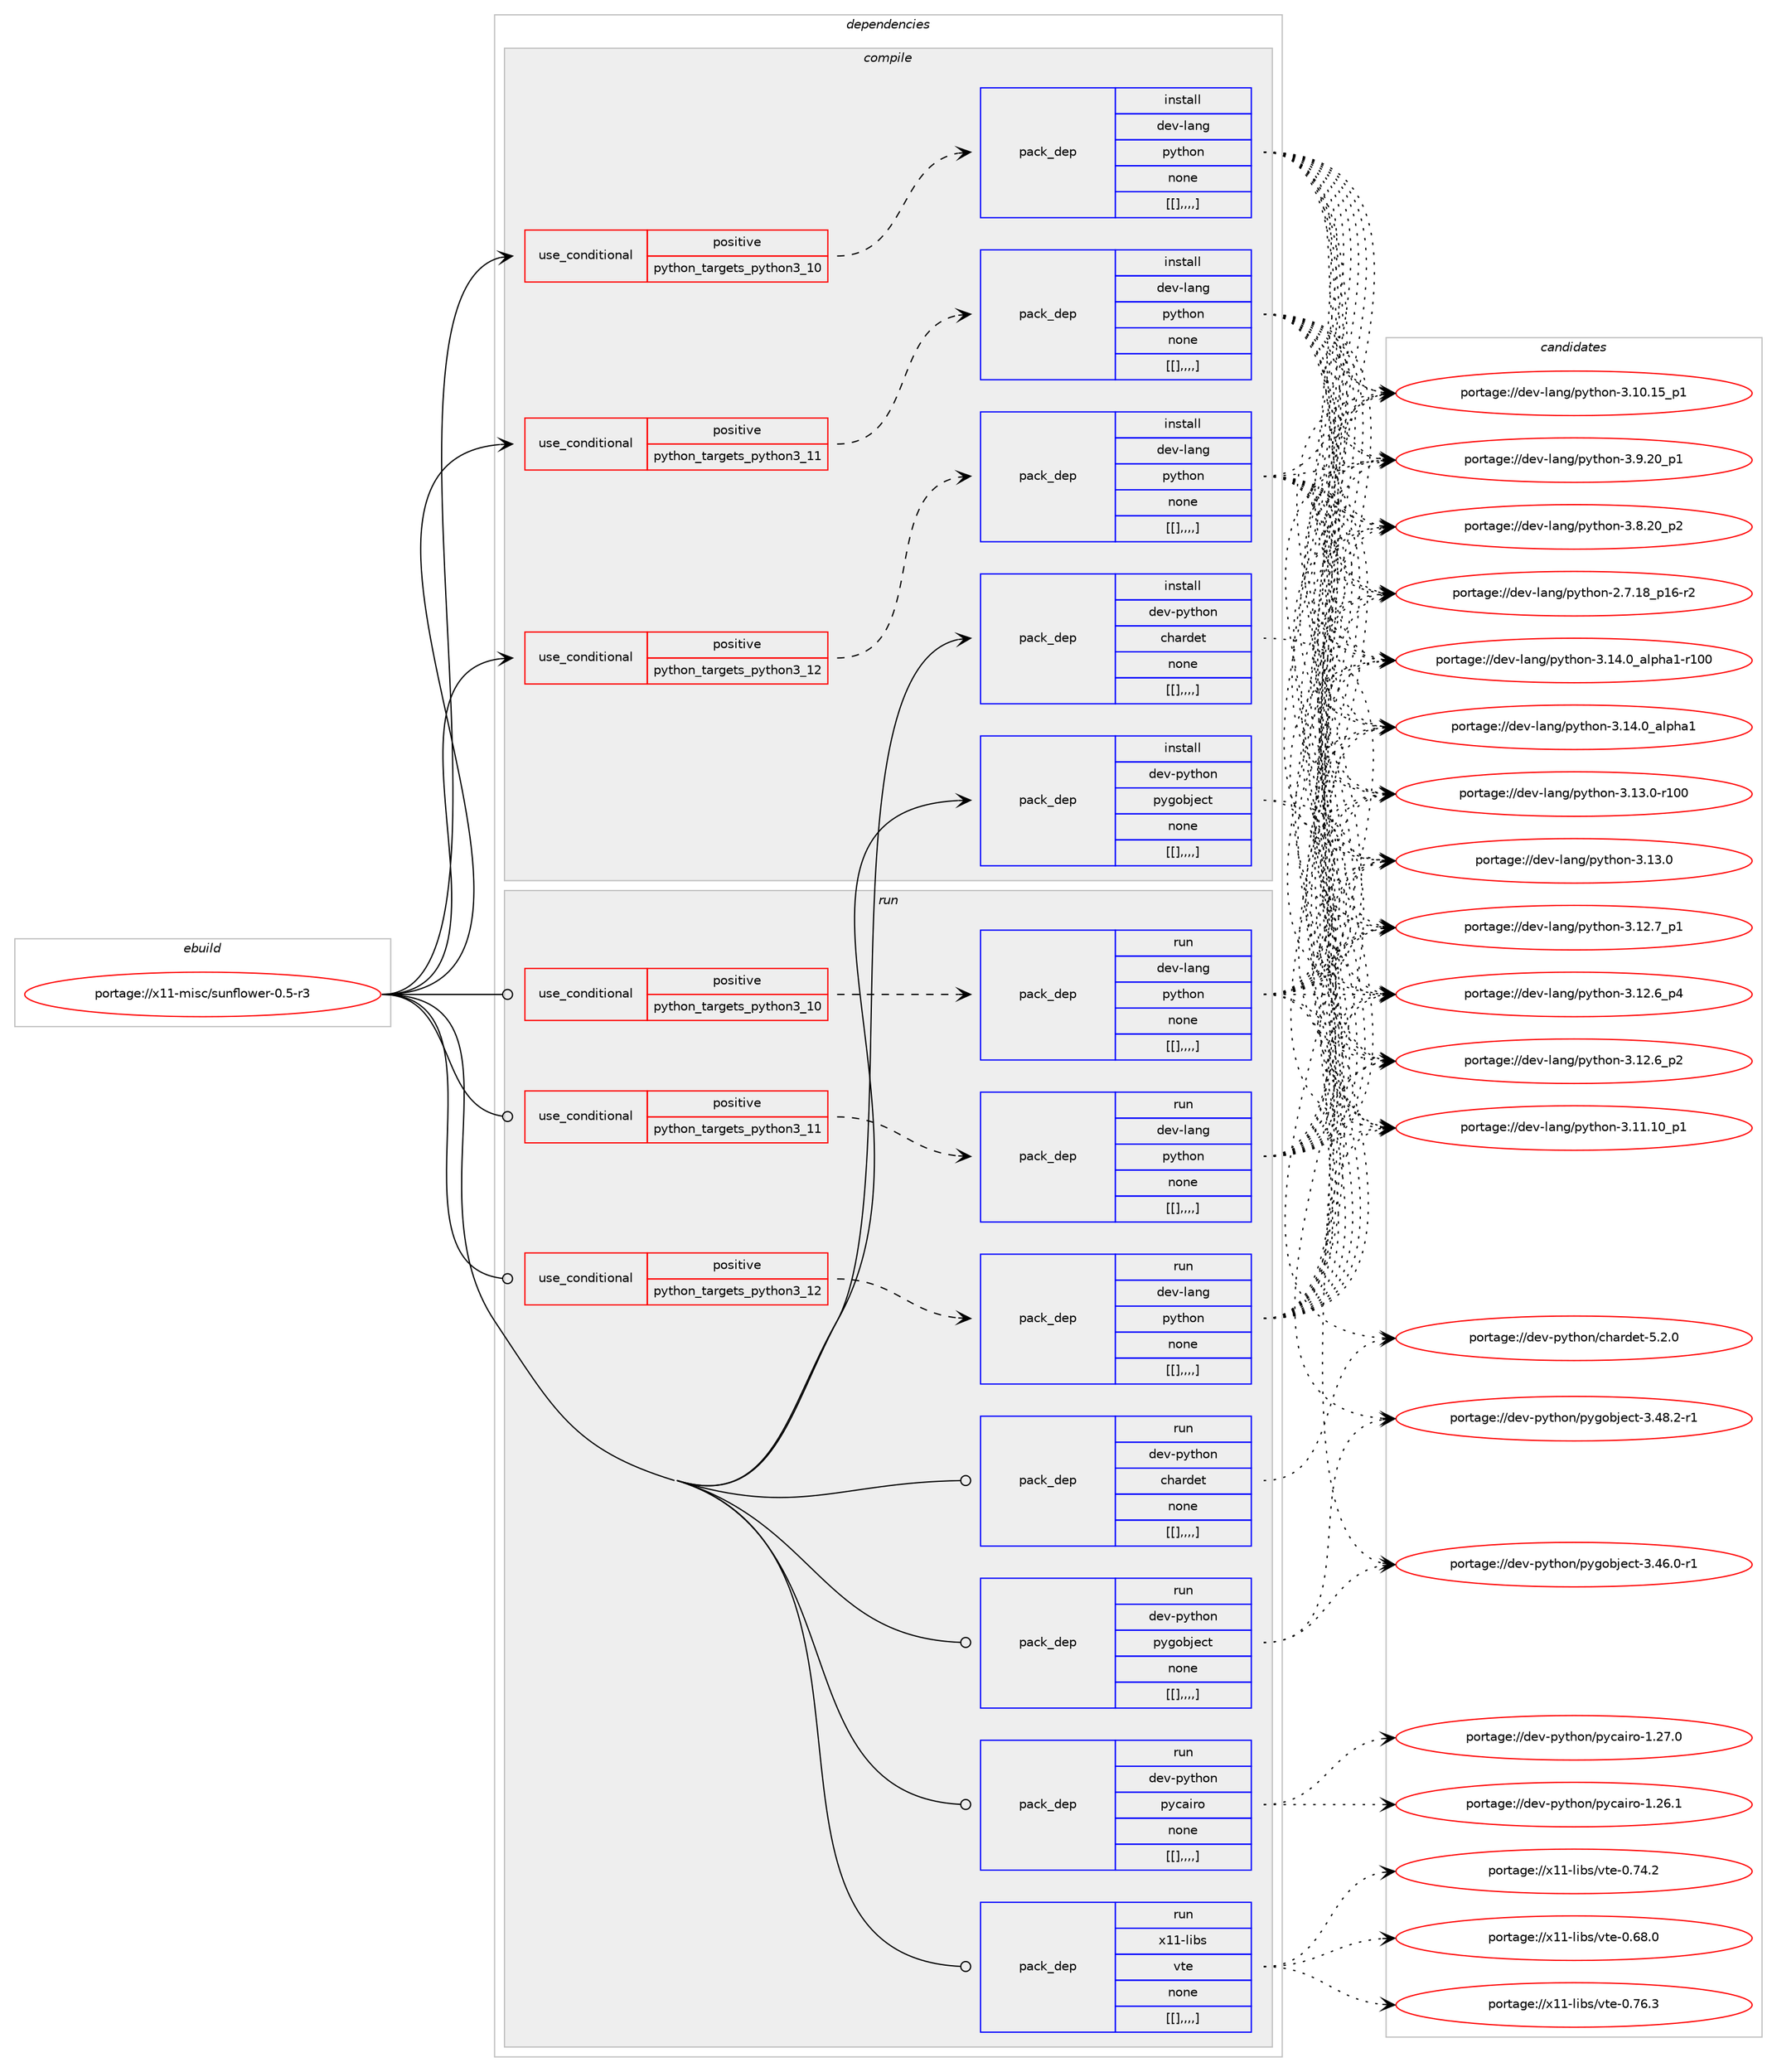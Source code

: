 digraph prolog {

# *************
# Graph options
# *************

newrank=true;
concentrate=true;
compound=true;
graph [rankdir=LR,fontname=Helvetica,fontsize=10,ranksep=1.5];#, ranksep=2.5, nodesep=0.2];
edge  [arrowhead=vee];
node  [fontname=Helvetica,fontsize=10];

# **********
# The ebuild
# **********

subgraph cluster_leftcol {
color=gray;
label=<<i>ebuild</i>>;
id [label="portage://x11-misc/sunflower-0.5-r3", color=red, width=4, href="../x11-misc/sunflower-0.5-r3.svg"];
}

# ****************
# The dependencies
# ****************

subgraph cluster_midcol {
color=gray;
label=<<i>dependencies</i>>;
subgraph cluster_compile {
fillcolor="#eeeeee";
style=filled;
label=<<i>compile</i>>;
subgraph cond129825 {
dependency487243 [label=<<TABLE BORDER="0" CELLBORDER="1" CELLSPACING="0" CELLPADDING="4"><TR><TD ROWSPAN="3" CELLPADDING="10">use_conditional</TD></TR><TR><TD>positive</TD></TR><TR><TD>python_targets_python3_10</TD></TR></TABLE>>, shape=none, color=red];
subgraph pack353775 {
dependency487276 [label=<<TABLE BORDER="0" CELLBORDER="1" CELLSPACING="0" CELLPADDING="4" WIDTH="220"><TR><TD ROWSPAN="6" CELLPADDING="30">pack_dep</TD></TR><TR><TD WIDTH="110">install</TD></TR><TR><TD>dev-lang</TD></TR><TR><TD>python</TD></TR><TR><TD>none</TD></TR><TR><TD>[[],,,,]</TD></TR></TABLE>>, shape=none, color=blue];
}
dependency487243:e -> dependency487276:w [weight=20,style="dashed",arrowhead="vee"];
}
id:e -> dependency487243:w [weight=20,style="solid",arrowhead="vee"];
subgraph cond129826 {
dependency487312 [label=<<TABLE BORDER="0" CELLBORDER="1" CELLSPACING="0" CELLPADDING="4"><TR><TD ROWSPAN="3" CELLPADDING="10">use_conditional</TD></TR><TR><TD>positive</TD></TR><TR><TD>python_targets_python3_11</TD></TR></TABLE>>, shape=none, color=red];
subgraph pack353833 {
dependency487345 [label=<<TABLE BORDER="0" CELLBORDER="1" CELLSPACING="0" CELLPADDING="4" WIDTH="220"><TR><TD ROWSPAN="6" CELLPADDING="30">pack_dep</TD></TR><TR><TD WIDTH="110">install</TD></TR><TR><TD>dev-lang</TD></TR><TR><TD>python</TD></TR><TR><TD>none</TD></TR><TR><TD>[[],,,,]</TD></TR></TABLE>>, shape=none, color=blue];
}
dependency487312:e -> dependency487345:w [weight=20,style="dashed",arrowhead="vee"];
}
id:e -> dependency487312:w [weight=20,style="solid",arrowhead="vee"];
subgraph cond129832 {
dependency487375 [label=<<TABLE BORDER="0" CELLBORDER="1" CELLSPACING="0" CELLPADDING="4"><TR><TD ROWSPAN="3" CELLPADDING="10">use_conditional</TD></TR><TR><TD>positive</TD></TR><TR><TD>python_targets_python3_12</TD></TR></TABLE>>, shape=none, color=red];
subgraph pack353891 {
dependency487414 [label=<<TABLE BORDER="0" CELLBORDER="1" CELLSPACING="0" CELLPADDING="4" WIDTH="220"><TR><TD ROWSPAN="6" CELLPADDING="30">pack_dep</TD></TR><TR><TD WIDTH="110">install</TD></TR><TR><TD>dev-lang</TD></TR><TR><TD>python</TD></TR><TR><TD>none</TD></TR><TR><TD>[[],,,,]</TD></TR></TABLE>>, shape=none, color=blue];
}
dependency487375:e -> dependency487414:w [weight=20,style="dashed",arrowhead="vee"];
}
id:e -> dependency487375:w [weight=20,style="solid",arrowhead="vee"];
subgraph pack353926 {
dependency487430 [label=<<TABLE BORDER="0" CELLBORDER="1" CELLSPACING="0" CELLPADDING="4" WIDTH="220"><TR><TD ROWSPAN="6" CELLPADDING="30">pack_dep</TD></TR><TR><TD WIDTH="110">install</TD></TR><TR><TD>dev-python</TD></TR><TR><TD>chardet</TD></TR><TR><TD>none</TD></TR><TR><TD>[[],,,,]</TD></TR></TABLE>>, shape=none, color=blue];
}
id:e -> dependency487430:w [weight=20,style="solid",arrowhead="vee"];
subgraph pack353930 {
dependency487456 [label=<<TABLE BORDER="0" CELLBORDER="1" CELLSPACING="0" CELLPADDING="4" WIDTH="220"><TR><TD ROWSPAN="6" CELLPADDING="30">pack_dep</TD></TR><TR><TD WIDTH="110">install</TD></TR><TR><TD>dev-python</TD></TR><TR><TD>pygobject</TD></TR><TR><TD>none</TD></TR><TR><TD>[[],,,,]</TD></TR></TABLE>>, shape=none, color=blue];
}
id:e -> dependency487456:w [weight=20,style="solid",arrowhead="vee"];
}
subgraph cluster_compileandrun {
fillcolor="#eeeeee";
style=filled;
label=<<i>compile and run</i>>;
}
subgraph cluster_run {
fillcolor="#eeeeee";
style=filled;
label=<<i>run</i>>;
subgraph cond129844 {
dependency487472 [label=<<TABLE BORDER="0" CELLBORDER="1" CELLSPACING="0" CELLPADDING="4"><TR><TD ROWSPAN="3" CELLPADDING="10">use_conditional</TD></TR><TR><TD>positive</TD></TR><TR><TD>python_targets_python3_10</TD></TR></TABLE>>, shape=none, color=red];
subgraph pack353991 {
dependency487529 [label=<<TABLE BORDER="0" CELLBORDER="1" CELLSPACING="0" CELLPADDING="4" WIDTH="220"><TR><TD ROWSPAN="6" CELLPADDING="30">pack_dep</TD></TR><TR><TD WIDTH="110">run</TD></TR><TR><TD>dev-lang</TD></TR><TR><TD>python</TD></TR><TR><TD>none</TD></TR><TR><TD>[[],,,,]</TD></TR></TABLE>>, shape=none, color=blue];
}
dependency487472:e -> dependency487529:w [weight=20,style="dashed",arrowhead="vee"];
}
id:e -> dependency487472:w [weight=20,style="solid",arrowhead="odot"];
subgraph cond129853 {
dependency487598 [label=<<TABLE BORDER="0" CELLBORDER="1" CELLSPACING="0" CELLPADDING="4"><TR><TD ROWSPAN="3" CELLPADDING="10">use_conditional</TD></TR><TR><TD>positive</TD></TR><TR><TD>python_targets_python3_11</TD></TR></TABLE>>, shape=none, color=red];
subgraph pack354069 {
dependency487610 [label=<<TABLE BORDER="0" CELLBORDER="1" CELLSPACING="0" CELLPADDING="4" WIDTH="220"><TR><TD ROWSPAN="6" CELLPADDING="30">pack_dep</TD></TR><TR><TD WIDTH="110">run</TD></TR><TR><TD>dev-lang</TD></TR><TR><TD>python</TD></TR><TR><TD>none</TD></TR><TR><TD>[[],,,,]</TD></TR></TABLE>>, shape=none, color=blue];
}
dependency487598:e -> dependency487610:w [weight=20,style="dashed",arrowhead="vee"];
}
id:e -> dependency487598:w [weight=20,style="solid",arrowhead="odot"];
subgraph cond129871 {
dependency487676 [label=<<TABLE BORDER="0" CELLBORDER="1" CELLSPACING="0" CELLPADDING="4"><TR><TD ROWSPAN="3" CELLPADDING="10">use_conditional</TD></TR><TR><TD>positive</TD></TR><TR><TD>python_targets_python3_12</TD></TR></TABLE>>, shape=none, color=red];
subgraph pack354140 {
dependency487679 [label=<<TABLE BORDER="0" CELLBORDER="1" CELLSPACING="0" CELLPADDING="4" WIDTH="220"><TR><TD ROWSPAN="6" CELLPADDING="30">pack_dep</TD></TR><TR><TD WIDTH="110">run</TD></TR><TR><TD>dev-lang</TD></TR><TR><TD>python</TD></TR><TR><TD>none</TD></TR><TR><TD>[[],,,,]</TD></TR></TABLE>>, shape=none, color=blue];
}
dependency487676:e -> dependency487679:w [weight=20,style="dashed",arrowhead="vee"];
}
id:e -> dependency487676:w [weight=20,style="solid",arrowhead="odot"];
subgraph pack354157 {
dependency487701 [label=<<TABLE BORDER="0" CELLBORDER="1" CELLSPACING="0" CELLPADDING="4" WIDTH="220"><TR><TD ROWSPAN="6" CELLPADDING="30">pack_dep</TD></TR><TR><TD WIDTH="110">run</TD></TR><TR><TD>dev-python</TD></TR><TR><TD>chardet</TD></TR><TR><TD>none</TD></TR><TR><TD>[[],,,,]</TD></TR></TABLE>>, shape=none, color=blue];
}
id:e -> dependency487701:w [weight=20,style="solid",arrowhead="odot"];
subgraph pack354179 {
dependency487722 [label=<<TABLE BORDER="0" CELLBORDER="1" CELLSPACING="0" CELLPADDING="4" WIDTH="220"><TR><TD ROWSPAN="6" CELLPADDING="30">pack_dep</TD></TR><TR><TD WIDTH="110">run</TD></TR><TR><TD>dev-python</TD></TR><TR><TD>pycairo</TD></TR><TR><TD>none</TD></TR><TR><TD>[[],,,,]</TD></TR></TABLE>>, shape=none, color=blue];
}
id:e -> dependency487722:w [weight=20,style="solid",arrowhead="odot"];
subgraph pack354201 {
dependency487781 [label=<<TABLE BORDER="0" CELLBORDER="1" CELLSPACING="0" CELLPADDING="4" WIDTH="220"><TR><TD ROWSPAN="6" CELLPADDING="30">pack_dep</TD></TR><TR><TD WIDTH="110">run</TD></TR><TR><TD>dev-python</TD></TR><TR><TD>pygobject</TD></TR><TR><TD>none</TD></TR><TR><TD>[[],,,,]</TD></TR></TABLE>>, shape=none, color=blue];
}
id:e -> dependency487781:w [weight=20,style="solid",arrowhead="odot"];
subgraph pack354240 {
dependency487834 [label=<<TABLE BORDER="0" CELLBORDER="1" CELLSPACING="0" CELLPADDING="4" WIDTH="220"><TR><TD ROWSPAN="6" CELLPADDING="30">pack_dep</TD></TR><TR><TD WIDTH="110">run</TD></TR><TR><TD>x11-libs</TD></TR><TR><TD>vte</TD></TR><TR><TD>none</TD></TR><TR><TD>[[],,,,]</TD></TR></TABLE>>, shape=none, color=blue];
}
id:e -> dependency487834:w [weight=20,style="solid",arrowhead="odot"];
}
}

# **************
# The candidates
# **************

subgraph cluster_choices {
rank=same;
color=gray;
label=<<i>candidates</i>>;

subgraph choice353788 {
color=black;
nodesep=1;
choice100101118451089711010347112121116104111110455146495246489597108112104974945114494848 [label="portage://dev-lang/python-3.14.0_alpha1-r100", color=red, width=4,href="../dev-lang/python-3.14.0_alpha1-r100.svg"];
choice1001011184510897110103471121211161041111104551464952464895971081121049749 [label="portage://dev-lang/python-3.14.0_alpha1", color=red, width=4,href="../dev-lang/python-3.14.0_alpha1.svg"];
choice1001011184510897110103471121211161041111104551464951464845114494848 [label="portage://dev-lang/python-3.13.0-r100", color=red, width=4,href="../dev-lang/python-3.13.0-r100.svg"];
choice10010111845108971101034711212111610411111045514649514648 [label="portage://dev-lang/python-3.13.0", color=red, width=4,href="../dev-lang/python-3.13.0.svg"];
choice100101118451089711010347112121116104111110455146495046559511249 [label="portage://dev-lang/python-3.12.7_p1", color=red, width=4,href="../dev-lang/python-3.12.7_p1.svg"];
choice100101118451089711010347112121116104111110455146495046549511252 [label="portage://dev-lang/python-3.12.6_p4", color=red, width=4,href="../dev-lang/python-3.12.6_p4.svg"];
choice100101118451089711010347112121116104111110455146495046549511250 [label="portage://dev-lang/python-3.12.6_p2", color=red, width=4,href="../dev-lang/python-3.12.6_p2.svg"];
choice10010111845108971101034711212111610411111045514649494649489511249 [label="portage://dev-lang/python-3.11.10_p1", color=red, width=4,href="../dev-lang/python-3.11.10_p1.svg"];
choice10010111845108971101034711212111610411111045514649484649539511249 [label="portage://dev-lang/python-3.10.15_p1", color=red, width=4,href="../dev-lang/python-3.10.15_p1.svg"];
choice100101118451089711010347112121116104111110455146574650489511249 [label="portage://dev-lang/python-3.9.20_p1", color=red, width=4,href="../dev-lang/python-3.9.20_p1.svg"];
choice100101118451089711010347112121116104111110455146564650489511250 [label="portage://dev-lang/python-3.8.20_p2", color=red, width=4,href="../dev-lang/python-3.8.20_p2.svg"];
choice100101118451089711010347112121116104111110455046554649569511249544511450 [label="portage://dev-lang/python-2.7.18_p16-r2", color=red, width=4,href="../dev-lang/python-2.7.18_p16-r2.svg"];
dependency487276:e -> choice100101118451089711010347112121116104111110455146495246489597108112104974945114494848:w [style=dotted,weight="100"];
dependency487276:e -> choice1001011184510897110103471121211161041111104551464952464895971081121049749:w [style=dotted,weight="100"];
dependency487276:e -> choice1001011184510897110103471121211161041111104551464951464845114494848:w [style=dotted,weight="100"];
dependency487276:e -> choice10010111845108971101034711212111610411111045514649514648:w [style=dotted,weight="100"];
dependency487276:e -> choice100101118451089711010347112121116104111110455146495046559511249:w [style=dotted,weight="100"];
dependency487276:e -> choice100101118451089711010347112121116104111110455146495046549511252:w [style=dotted,weight="100"];
dependency487276:e -> choice100101118451089711010347112121116104111110455146495046549511250:w [style=dotted,weight="100"];
dependency487276:e -> choice10010111845108971101034711212111610411111045514649494649489511249:w [style=dotted,weight="100"];
dependency487276:e -> choice10010111845108971101034711212111610411111045514649484649539511249:w [style=dotted,weight="100"];
dependency487276:e -> choice100101118451089711010347112121116104111110455146574650489511249:w [style=dotted,weight="100"];
dependency487276:e -> choice100101118451089711010347112121116104111110455146564650489511250:w [style=dotted,weight="100"];
dependency487276:e -> choice100101118451089711010347112121116104111110455046554649569511249544511450:w [style=dotted,weight="100"];
}
subgraph choice353850 {
color=black;
nodesep=1;
choice100101118451089711010347112121116104111110455146495246489597108112104974945114494848 [label="portage://dev-lang/python-3.14.0_alpha1-r100", color=red, width=4,href="../dev-lang/python-3.14.0_alpha1-r100.svg"];
choice1001011184510897110103471121211161041111104551464952464895971081121049749 [label="portage://dev-lang/python-3.14.0_alpha1", color=red, width=4,href="../dev-lang/python-3.14.0_alpha1.svg"];
choice1001011184510897110103471121211161041111104551464951464845114494848 [label="portage://dev-lang/python-3.13.0-r100", color=red, width=4,href="../dev-lang/python-3.13.0-r100.svg"];
choice10010111845108971101034711212111610411111045514649514648 [label="portage://dev-lang/python-3.13.0", color=red, width=4,href="../dev-lang/python-3.13.0.svg"];
choice100101118451089711010347112121116104111110455146495046559511249 [label="portage://dev-lang/python-3.12.7_p1", color=red, width=4,href="../dev-lang/python-3.12.7_p1.svg"];
choice100101118451089711010347112121116104111110455146495046549511252 [label="portage://dev-lang/python-3.12.6_p4", color=red, width=4,href="../dev-lang/python-3.12.6_p4.svg"];
choice100101118451089711010347112121116104111110455146495046549511250 [label="portage://dev-lang/python-3.12.6_p2", color=red, width=4,href="../dev-lang/python-3.12.6_p2.svg"];
choice10010111845108971101034711212111610411111045514649494649489511249 [label="portage://dev-lang/python-3.11.10_p1", color=red, width=4,href="../dev-lang/python-3.11.10_p1.svg"];
choice10010111845108971101034711212111610411111045514649484649539511249 [label="portage://dev-lang/python-3.10.15_p1", color=red, width=4,href="../dev-lang/python-3.10.15_p1.svg"];
choice100101118451089711010347112121116104111110455146574650489511249 [label="portage://dev-lang/python-3.9.20_p1", color=red, width=4,href="../dev-lang/python-3.9.20_p1.svg"];
choice100101118451089711010347112121116104111110455146564650489511250 [label="portage://dev-lang/python-3.8.20_p2", color=red, width=4,href="../dev-lang/python-3.8.20_p2.svg"];
choice100101118451089711010347112121116104111110455046554649569511249544511450 [label="portage://dev-lang/python-2.7.18_p16-r2", color=red, width=4,href="../dev-lang/python-2.7.18_p16-r2.svg"];
dependency487345:e -> choice100101118451089711010347112121116104111110455146495246489597108112104974945114494848:w [style=dotted,weight="100"];
dependency487345:e -> choice1001011184510897110103471121211161041111104551464952464895971081121049749:w [style=dotted,weight="100"];
dependency487345:e -> choice1001011184510897110103471121211161041111104551464951464845114494848:w [style=dotted,weight="100"];
dependency487345:e -> choice10010111845108971101034711212111610411111045514649514648:w [style=dotted,weight="100"];
dependency487345:e -> choice100101118451089711010347112121116104111110455146495046559511249:w [style=dotted,weight="100"];
dependency487345:e -> choice100101118451089711010347112121116104111110455146495046549511252:w [style=dotted,weight="100"];
dependency487345:e -> choice100101118451089711010347112121116104111110455146495046549511250:w [style=dotted,weight="100"];
dependency487345:e -> choice10010111845108971101034711212111610411111045514649494649489511249:w [style=dotted,weight="100"];
dependency487345:e -> choice10010111845108971101034711212111610411111045514649484649539511249:w [style=dotted,weight="100"];
dependency487345:e -> choice100101118451089711010347112121116104111110455146574650489511249:w [style=dotted,weight="100"];
dependency487345:e -> choice100101118451089711010347112121116104111110455146564650489511250:w [style=dotted,weight="100"];
dependency487345:e -> choice100101118451089711010347112121116104111110455046554649569511249544511450:w [style=dotted,weight="100"];
}
subgraph choice353867 {
color=black;
nodesep=1;
choice100101118451089711010347112121116104111110455146495246489597108112104974945114494848 [label="portage://dev-lang/python-3.14.0_alpha1-r100", color=red, width=4,href="../dev-lang/python-3.14.0_alpha1-r100.svg"];
choice1001011184510897110103471121211161041111104551464952464895971081121049749 [label="portage://dev-lang/python-3.14.0_alpha1", color=red, width=4,href="../dev-lang/python-3.14.0_alpha1.svg"];
choice1001011184510897110103471121211161041111104551464951464845114494848 [label="portage://dev-lang/python-3.13.0-r100", color=red, width=4,href="../dev-lang/python-3.13.0-r100.svg"];
choice10010111845108971101034711212111610411111045514649514648 [label="portage://dev-lang/python-3.13.0", color=red, width=4,href="../dev-lang/python-3.13.0.svg"];
choice100101118451089711010347112121116104111110455146495046559511249 [label="portage://dev-lang/python-3.12.7_p1", color=red, width=4,href="../dev-lang/python-3.12.7_p1.svg"];
choice100101118451089711010347112121116104111110455146495046549511252 [label="portage://dev-lang/python-3.12.6_p4", color=red, width=4,href="../dev-lang/python-3.12.6_p4.svg"];
choice100101118451089711010347112121116104111110455146495046549511250 [label="portage://dev-lang/python-3.12.6_p2", color=red, width=4,href="../dev-lang/python-3.12.6_p2.svg"];
choice10010111845108971101034711212111610411111045514649494649489511249 [label="portage://dev-lang/python-3.11.10_p1", color=red, width=4,href="../dev-lang/python-3.11.10_p1.svg"];
choice10010111845108971101034711212111610411111045514649484649539511249 [label="portage://dev-lang/python-3.10.15_p1", color=red, width=4,href="../dev-lang/python-3.10.15_p1.svg"];
choice100101118451089711010347112121116104111110455146574650489511249 [label="portage://dev-lang/python-3.9.20_p1", color=red, width=4,href="../dev-lang/python-3.9.20_p1.svg"];
choice100101118451089711010347112121116104111110455146564650489511250 [label="portage://dev-lang/python-3.8.20_p2", color=red, width=4,href="../dev-lang/python-3.8.20_p2.svg"];
choice100101118451089711010347112121116104111110455046554649569511249544511450 [label="portage://dev-lang/python-2.7.18_p16-r2", color=red, width=4,href="../dev-lang/python-2.7.18_p16-r2.svg"];
dependency487414:e -> choice100101118451089711010347112121116104111110455146495246489597108112104974945114494848:w [style=dotted,weight="100"];
dependency487414:e -> choice1001011184510897110103471121211161041111104551464952464895971081121049749:w [style=dotted,weight="100"];
dependency487414:e -> choice1001011184510897110103471121211161041111104551464951464845114494848:w [style=dotted,weight="100"];
dependency487414:e -> choice10010111845108971101034711212111610411111045514649514648:w [style=dotted,weight="100"];
dependency487414:e -> choice100101118451089711010347112121116104111110455146495046559511249:w [style=dotted,weight="100"];
dependency487414:e -> choice100101118451089711010347112121116104111110455146495046549511252:w [style=dotted,weight="100"];
dependency487414:e -> choice100101118451089711010347112121116104111110455146495046549511250:w [style=dotted,weight="100"];
dependency487414:e -> choice10010111845108971101034711212111610411111045514649494649489511249:w [style=dotted,weight="100"];
dependency487414:e -> choice10010111845108971101034711212111610411111045514649484649539511249:w [style=dotted,weight="100"];
dependency487414:e -> choice100101118451089711010347112121116104111110455146574650489511249:w [style=dotted,weight="100"];
dependency487414:e -> choice100101118451089711010347112121116104111110455146564650489511250:w [style=dotted,weight="100"];
dependency487414:e -> choice100101118451089711010347112121116104111110455046554649569511249544511450:w [style=dotted,weight="100"];
}
subgraph choice353882 {
color=black;
nodesep=1;
choice10010111845112121116104111110479910497114100101116455346504648 [label="portage://dev-python/chardet-5.2.0", color=red, width=4,href="../dev-python/chardet-5.2.0.svg"];
dependency487430:e -> choice10010111845112121116104111110479910497114100101116455346504648:w [style=dotted,weight="100"];
}
subgraph choice353884 {
color=black;
nodesep=1;
choice10010111845112121116104111110471121211031119810610199116455146525646504511449 [label="portage://dev-python/pygobject-3.48.2-r1", color=red, width=4,href="../dev-python/pygobject-3.48.2-r1.svg"];
choice10010111845112121116104111110471121211031119810610199116455146525446484511449 [label="portage://dev-python/pygobject-3.46.0-r1", color=red, width=4,href="../dev-python/pygobject-3.46.0-r1.svg"];
dependency487456:e -> choice10010111845112121116104111110471121211031119810610199116455146525646504511449:w [style=dotted,weight="100"];
dependency487456:e -> choice10010111845112121116104111110471121211031119810610199116455146525446484511449:w [style=dotted,weight="100"];
}
subgraph choice353905 {
color=black;
nodesep=1;
choice100101118451089711010347112121116104111110455146495246489597108112104974945114494848 [label="portage://dev-lang/python-3.14.0_alpha1-r100", color=red, width=4,href="../dev-lang/python-3.14.0_alpha1-r100.svg"];
choice1001011184510897110103471121211161041111104551464952464895971081121049749 [label="portage://dev-lang/python-3.14.0_alpha1", color=red, width=4,href="../dev-lang/python-3.14.0_alpha1.svg"];
choice1001011184510897110103471121211161041111104551464951464845114494848 [label="portage://dev-lang/python-3.13.0-r100", color=red, width=4,href="../dev-lang/python-3.13.0-r100.svg"];
choice10010111845108971101034711212111610411111045514649514648 [label="portage://dev-lang/python-3.13.0", color=red, width=4,href="../dev-lang/python-3.13.0.svg"];
choice100101118451089711010347112121116104111110455146495046559511249 [label="portage://dev-lang/python-3.12.7_p1", color=red, width=4,href="../dev-lang/python-3.12.7_p1.svg"];
choice100101118451089711010347112121116104111110455146495046549511252 [label="portage://dev-lang/python-3.12.6_p4", color=red, width=4,href="../dev-lang/python-3.12.6_p4.svg"];
choice100101118451089711010347112121116104111110455146495046549511250 [label="portage://dev-lang/python-3.12.6_p2", color=red, width=4,href="../dev-lang/python-3.12.6_p2.svg"];
choice10010111845108971101034711212111610411111045514649494649489511249 [label="portage://dev-lang/python-3.11.10_p1", color=red, width=4,href="../dev-lang/python-3.11.10_p1.svg"];
choice10010111845108971101034711212111610411111045514649484649539511249 [label="portage://dev-lang/python-3.10.15_p1", color=red, width=4,href="../dev-lang/python-3.10.15_p1.svg"];
choice100101118451089711010347112121116104111110455146574650489511249 [label="portage://dev-lang/python-3.9.20_p1", color=red, width=4,href="../dev-lang/python-3.9.20_p1.svg"];
choice100101118451089711010347112121116104111110455146564650489511250 [label="portage://dev-lang/python-3.8.20_p2", color=red, width=4,href="../dev-lang/python-3.8.20_p2.svg"];
choice100101118451089711010347112121116104111110455046554649569511249544511450 [label="portage://dev-lang/python-2.7.18_p16-r2", color=red, width=4,href="../dev-lang/python-2.7.18_p16-r2.svg"];
dependency487529:e -> choice100101118451089711010347112121116104111110455146495246489597108112104974945114494848:w [style=dotted,weight="100"];
dependency487529:e -> choice1001011184510897110103471121211161041111104551464952464895971081121049749:w [style=dotted,weight="100"];
dependency487529:e -> choice1001011184510897110103471121211161041111104551464951464845114494848:w [style=dotted,weight="100"];
dependency487529:e -> choice10010111845108971101034711212111610411111045514649514648:w [style=dotted,weight="100"];
dependency487529:e -> choice100101118451089711010347112121116104111110455146495046559511249:w [style=dotted,weight="100"];
dependency487529:e -> choice100101118451089711010347112121116104111110455146495046549511252:w [style=dotted,weight="100"];
dependency487529:e -> choice100101118451089711010347112121116104111110455146495046549511250:w [style=dotted,weight="100"];
dependency487529:e -> choice10010111845108971101034711212111610411111045514649494649489511249:w [style=dotted,weight="100"];
dependency487529:e -> choice10010111845108971101034711212111610411111045514649484649539511249:w [style=dotted,weight="100"];
dependency487529:e -> choice100101118451089711010347112121116104111110455146574650489511249:w [style=dotted,weight="100"];
dependency487529:e -> choice100101118451089711010347112121116104111110455146564650489511250:w [style=dotted,weight="100"];
dependency487529:e -> choice100101118451089711010347112121116104111110455046554649569511249544511450:w [style=dotted,weight="100"];
}
subgraph choice353918 {
color=black;
nodesep=1;
choice100101118451089711010347112121116104111110455146495246489597108112104974945114494848 [label="portage://dev-lang/python-3.14.0_alpha1-r100", color=red, width=4,href="../dev-lang/python-3.14.0_alpha1-r100.svg"];
choice1001011184510897110103471121211161041111104551464952464895971081121049749 [label="portage://dev-lang/python-3.14.0_alpha1", color=red, width=4,href="../dev-lang/python-3.14.0_alpha1.svg"];
choice1001011184510897110103471121211161041111104551464951464845114494848 [label="portage://dev-lang/python-3.13.0-r100", color=red, width=4,href="../dev-lang/python-3.13.0-r100.svg"];
choice10010111845108971101034711212111610411111045514649514648 [label="portage://dev-lang/python-3.13.0", color=red, width=4,href="../dev-lang/python-3.13.0.svg"];
choice100101118451089711010347112121116104111110455146495046559511249 [label="portage://dev-lang/python-3.12.7_p1", color=red, width=4,href="../dev-lang/python-3.12.7_p1.svg"];
choice100101118451089711010347112121116104111110455146495046549511252 [label="portage://dev-lang/python-3.12.6_p4", color=red, width=4,href="../dev-lang/python-3.12.6_p4.svg"];
choice100101118451089711010347112121116104111110455146495046549511250 [label="portage://dev-lang/python-3.12.6_p2", color=red, width=4,href="../dev-lang/python-3.12.6_p2.svg"];
choice10010111845108971101034711212111610411111045514649494649489511249 [label="portage://dev-lang/python-3.11.10_p1", color=red, width=4,href="../dev-lang/python-3.11.10_p1.svg"];
choice10010111845108971101034711212111610411111045514649484649539511249 [label="portage://dev-lang/python-3.10.15_p1", color=red, width=4,href="../dev-lang/python-3.10.15_p1.svg"];
choice100101118451089711010347112121116104111110455146574650489511249 [label="portage://dev-lang/python-3.9.20_p1", color=red, width=4,href="../dev-lang/python-3.9.20_p1.svg"];
choice100101118451089711010347112121116104111110455146564650489511250 [label="portage://dev-lang/python-3.8.20_p2", color=red, width=4,href="../dev-lang/python-3.8.20_p2.svg"];
choice100101118451089711010347112121116104111110455046554649569511249544511450 [label="portage://dev-lang/python-2.7.18_p16-r2", color=red, width=4,href="../dev-lang/python-2.7.18_p16-r2.svg"];
dependency487610:e -> choice100101118451089711010347112121116104111110455146495246489597108112104974945114494848:w [style=dotted,weight="100"];
dependency487610:e -> choice1001011184510897110103471121211161041111104551464952464895971081121049749:w [style=dotted,weight="100"];
dependency487610:e -> choice1001011184510897110103471121211161041111104551464951464845114494848:w [style=dotted,weight="100"];
dependency487610:e -> choice10010111845108971101034711212111610411111045514649514648:w [style=dotted,weight="100"];
dependency487610:e -> choice100101118451089711010347112121116104111110455146495046559511249:w [style=dotted,weight="100"];
dependency487610:e -> choice100101118451089711010347112121116104111110455146495046549511252:w [style=dotted,weight="100"];
dependency487610:e -> choice100101118451089711010347112121116104111110455146495046549511250:w [style=dotted,weight="100"];
dependency487610:e -> choice10010111845108971101034711212111610411111045514649494649489511249:w [style=dotted,weight="100"];
dependency487610:e -> choice10010111845108971101034711212111610411111045514649484649539511249:w [style=dotted,weight="100"];
dependency487610:e -> choice100101118451089711010347112121116104111110455146574650489511249:w [style=dotted,weight="100"];
dependency487610:e -> choice100101118451089711010347112121116104111110455146564650489511250:w [style=dotted,weight="100"];
dependency487610:e -> choice100101118451089711010347112121116104111110455046554649569511249544511450:w [style=dotted,weight="100"];
}
subgraph choice353945 {
color=black;
nodesep=1;
choice100101118451089711010347112121116104111110455146495246489597108112104974945114494848 [label="portage://dev-lang/python-3.14.0_alpha1-r100", color=red, width=4,href="../dev-lang/python-3.14.0_alpha1-r100.svg"];
choice1001011184510897110103471121211161041111104551464952464895971081121049749 [label="portage://dev-lang/python-3.14.0_alpha1", color=red, width=4,href="../dev-lang/python-3.14.0_alpha1.svg"];
choice1001011184510897110103471121211161041111104551464951464845114494848 [label="portage://dev-lang/python-3.13.0-r100", color=red, width=4,href="../dev-lang/python-3.13.0-r100.svg"];
choice10010111845108971101034711212111610411111045514649514648 [label="portage://dev-lang/python-3.13.0", color=red, width=4,href="../dev-lang/python-3.13.0.svg"];
choice100101118451089711010347112121116104111110455146495046559511249 [label="portage://dev-lang/python-3.12.7_p1", color=red, width=4,href="../dev-lang/python-3.12.7_p1.svg"];
choice100101118451089711010347112121116104111110455146495046549511252 [label="portage://dev-lang/python-3.12.6_p4", color=red, width=4,href="../dev-lang/python-3.12.6_p4.svg"];
choice100101118451089711010347112121116104111110455146495046549511250 [label="portage://dev-lang/python-3.12.6_p2", color=red, width=4,href="../dev-lang/python-3.12.6_p2.svg"];
choice10010111845108971101034711212111610411111045514649494649489511249 [label="portage://dev-lang/python-3.11.10_p1", color=red, width=4,href="../dev-lang/python-3.11.10_p1.svg"];
choice10010111845108971101034711212111610411111045514649484649539511249 [label="portage://dev-lang/python-3.10.15_p1", color=red, width=4,href="../dev-lang/python-3.10.15_p1.svg"];
choice100101118451089711010347112121116104111110455146574650489511249 [label="portage://dev-lang/python-3.9.20_p1", color=red, width=4,href="../dev-lang/python-3.9.20_p1.svg"];
choice100101118451089711010347112121116104111110455146564650489511250 [label="portage://dev-lang/python-3.8.20_p2", color=red, width=4,href="../dev-lang/python-3.8.20_p2.svg"];
choice100101118451089711010347112121116104111110455046554649569511249544511450 [label="portage://dev-lang/python-2.7.18_p16-r2", color=red, width=4,href="../dev-lang/python-2.7.18_p16-r2.svg"];
dependency487679:e -> choice100101118451089711010347112121116104111110455146495246489597108112104974945114494848:w [style=dotted,weight="100"];
dependency487679:e -> choice1001011184510897110103471121211161041111104551464952464895971081121049749:w [style=dotted,weight="100"];
dependency487679:e -> choice1001011184510897110103471121211161041111104551464951464845114494848:w [style=dotted,weight="100"];
dependency487679:e -> choice10010111845108971101034711212111610411111045514649514648:w [style=dotted,weight="100"];
dependency487679:e -> choice100101118451089711010347112121116104111110455146495046559511249:w [style=dotted,weight="100"];
dependency487679:e -> choice100101118451089711010347112121116104111110455146495046549511252:w [style=dotted,weight="100"];
dependency487679:e -> choice100101118451089711010347112121116104111110455146495046549511250:w [style=dotted,weight="100"];
dependency487679:e -> choice10010111845108971101034711212111610411111045514649494649489511249:w [style=dotted,weight="100"];
dependency487679:e -> choice10010111845108971101034711212111610411111045514649484649539511249:w [style=dotted,weight="100"];
dependency487679:e -> choice100101118451089711010347112121116104111110455146574650489511249:w [style=dotted,weight="100"];
dependency487679:e -> choice100101118451089711010347112121116104111110455146564650489511250:w [style=dotted,weight="100"];
dependency487679:e -> choice100101118451089711010347112121116104111110455046554649569511249544511450:w [style=dotted,weight="100"];
}
subgraph choice353977 {
color=black;
nodesep=1;
choice10010111845112121116104111110479910497114100101116455346504648 [label="portage://dev-python/chardet-5.2.0", color=red, width=4,href="../dev-python/chardet-5.2.0.svg"];
dependency487701:e -> choice10010111845112121116104111110479910497114100101116455346504648:w [style=dotted,weight="100"];
}
subgraph choice353981 {
color=black;
nodesep=1;
choice1001011184511212111610411111047112121999710511411145494650554648 [label="portage://dev-python/pycairo-1.27.0", color=red, width=4,href="../dev-python/pycairo-1.27.0.svg"];
choice1001011184511212111610411111047112121999710511411145494650544649 [label="portage://dev-python/pycairo-1.26.1", color=red, width=4,href="../dev-python/pycairo-1.26.1.svg"];
dependency487722:e -> choice1001011184511212111610411111047112121999710511411145494650554648:w [style=dotted,weight="100"];
dependency487722:e -> choice1001011184511212111610411111047112121999710511411145494650544649:w [style=dotted,weight="100"];
}
subgraph choice354020 {
color=black;
nodesep=1;
choice10010111845112121116104111110471121211031119810610199116455146525646504511449 [label="portage://dev-python/pygobject-3.48.2-r1", color=red, width=4,href="../dev-python/pygobject-3.48.2-r1.svg"];
choice10010111845112121116104111110471121211031119810610199116455146525446484511449 [label="portage://dev-python/pygobject-3.46.0-r1", color=red, width=4,href="../dev-python/pygobject-3.46.0-r1.svg"];
dependency487781:e -> choice10010111845112121116104111110471121211031119810610199116455146525646504511449:w [style=dotted,weight="100"];
dependency487781:e -> choice10010111845112121116104111110471121211031119810610199116455146525446484511449:w [style=dotted,weight="100"];
}
subgraph choice354026 {
color=black;
nodesep=1;
choice120494945108105981154711811610145484655544651 [label="portage://x11-libs/vte-0.76.3", color=red, width=4,href="../x11-libs/vte-0.76.3.svg"];
choice120494945108105981154711811610145484655524650 [label="portage://x11-libs/vte-0.74.2", color=red, width=4,href="../x11-libs/vte-0.74.2.svg"];
choice120494945108105981154711811610145484654564648 [label="portage://x11-libs/vte-0.68.0", color=red, width=4,href="../x11-libs/vte-0.68.0.svg"];
dependency487834:e -> choice120494945108105981154711811610145484655544651:w [style=dotted,weight="100"];
dependency487834:e -> choice120494945108105981154711811610145484655524650:w [style=dotted,weight="100"];
dependency487834:e -> choice120494945108105981154711811610145484654564648:w [style=dotted,weight="100"];
}
}

}
